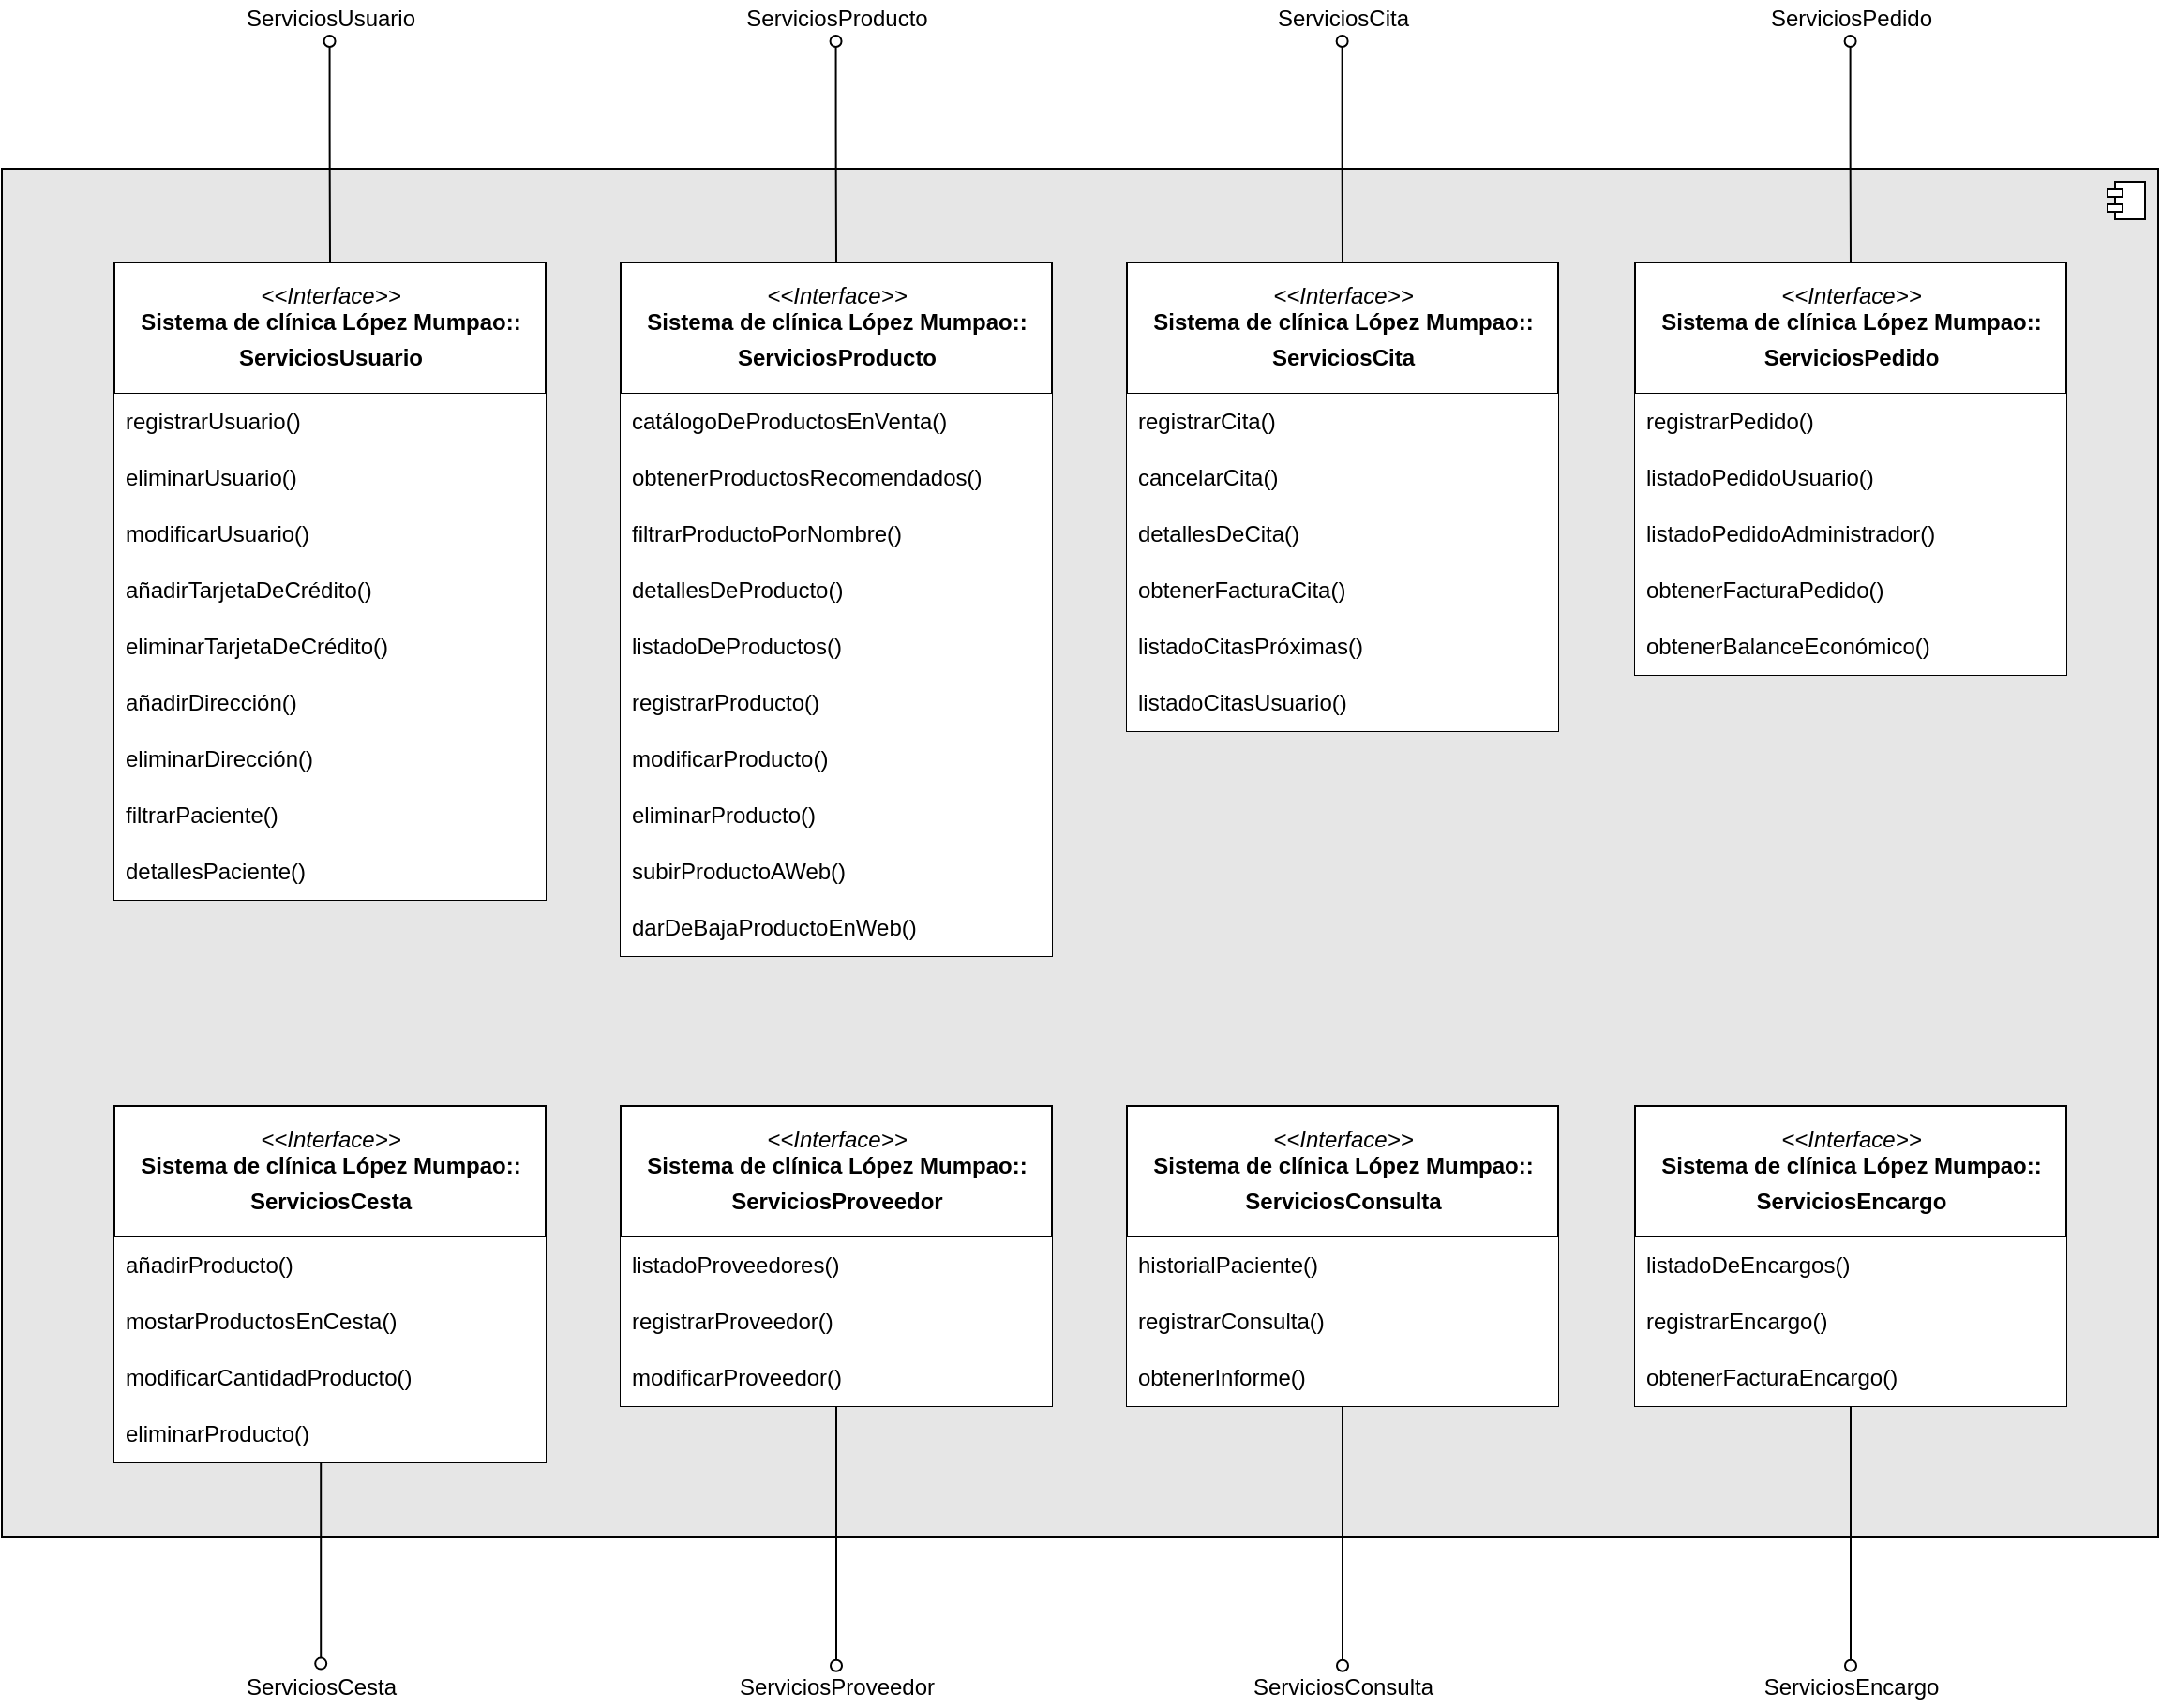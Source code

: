 <mxfile version="13.9.9" type="device"><diagram id="zubJuObOoW0kN5EjPb90" name="Interfaz de servicios"><mxGraphModel dx="1110" dy="480" grid="1" gridSize="10" guides="1" tooltips="1" connect="1" arrows="1" fold="1" page="1" pageScale="1" pageWidth="827" pageHeight="1169" math="0" shadow="0"><root><mxCell id="0"/><mxCell id="1" parent="0"/><mxCell id="rIWovjkZeHOX-6lczW32-74" value="" style="html=1;dropTarget=0;strokeColor=#000000;labelBackgroundColor=#E6E6E6;fontColor=#E6E6E6;fillColor=#E6E6E6;" vertex="1" parent="1"><mxGeometry x="50" y="230" width="1150" height="730" as="geometry"/></mxCell><mxCell id="rIWovjkZeHOX-6lczW32-75" value="" style="shape=module;jettyWidth=8;jettyHeight=4;" vertex="1" parent="rIWovjkZeHOX-6lczW32-74"><mxGeometry x="1" width="20" height="20" relative="1" as="geometry"><mxPoint x="-27" y="7" as="offset"/></mxGeometry></mxCell><mxCell id="rIWovjkZeHOX-6lczW32-2" value="&lt;p style=&quot;margin: 4px 0px 0px&quot;&gt;&lt;i&gt;&amp;lt;&amp;lt;Interface&amp;gt;&amp;gt;&lt;/i&gt;&lt;br&gt;&lt;b&gt;Sistema de clínica López Mumpao::&lt;/b&gt;&lt;/p&gt;&lt;p style=&quot;margin: 4px 0px 0px&quot;&gt;&lt;b&gt;ServiciosProveedor&lt;/b&gt;&lt;/p&gt;" style="swimlane;fontStyle=0;align=center;verticalAlign=top;childLayout=stackLayout;horizontal=1;startSize=70;horizontalStack=0;resizeParent=1;resizeParentMax=0;resizeLast=0;collapsible=0;marginBottom=0;html=1;strokeColor=#000000;labelBorderColor=none;labelBackgroundColor=none;" vertex="1" parent="1"><mxGeometry x="380" y="730" width="230" height="160" as="geometry"/></mxCell><mxCell id="rIWovjkZeHOX-6lczW32-3" value="listadoProveedores()" style="text;html=1;align=left;verticalAlign=middle;spacingLeft=4;spacingRight=4;overflow=hidden;rotatable=0;points=[[0,0.5],[1,0.5]];portConstraint=eastwest;fillColor=#ffffff;labelBorderColor=none;labelBackgroundColor=none;" vertex="1" parent="rIWovjkZeHOX-6lczW32-2"><mxGeometry y="70" width="230" height="30" as="geometry"/></mxCell><mxCell id="rIWovjkZeHOX-6lczW32-51" value="registrarProveedor()" style="text;html=1;strokeColor=none;align=left;verticalAlign=middle;spacingLeft=4;spacingRight=4;overflow=hidden;rotatable=0;points=[[0,0.5],[1,0.5]];portConstraint=eastwest;fillColor=#ffffff;labelBorderColor=none;labelBackgroundColor=none;" vertex="1" parent="rIWovjkZeHOX-6lczW32-2"><mxGeometry y="100" width="230" height="30" as="geometry"/></mxCell><mxCell id="rIWovjkZeHOX-6lczW32-52" value="modificarProveedor()" style="text;html=1;strokeColor=none;align=left;verticalAlign=middle;spacingLeft=4;spacingRight=4;overflow=hidden;rotatable=0;points=[[0,0.5],[1,0.5]];portConstraint=eastwest;fillColor=#ffffff;labelBorderColor=none;labelBackgroundColor=none;" vertex="1" parent="rIWovjkZeHOX-6lczW32-2"><mxGeometry y="130" width="230" height="30" as="geometry"/></mxCell><mxCell id="rIWovjkZeHOX-6lczW32-8" value="&lt;p style=&quot;margin: 4px 0px 0px&quot;&gt;&lt;i&gt;&amp;lt;&amp;lt;Interface&amp;gt;&amp;gt;&lt;/i&gt;&lt;br&gt;&lt;b&gt;Sistema de clínica López Mumpao::&lt;/b&gt;&lt;/p&gt;&lt;p style=&quot;margin: 4px 0px 0px&quot;&gt;&lt;b&gt;ServiciosProducto&lt;/b&gt;&lt;/p&gt;" style="swimlane;fontStyle=0;align=center;verticalAlign=top;childLayout=stackLayout;horizontal=1;startSize=70;horizontalStack=0;resizeParent=1;resizeParentMax=0;resizeLast=0;collapsible=0;marginBottom=0;html=1;strokeWidth=1;labelBorderColor=none;labelBackgroundColor=none;" vertex="1" parent="1"><mxGeometry x="380" y="280" width="230" height="370" as="geometry"/></mxCell><mxCell id="rIWovjkZeHOX-6lczW32-9" value="catálogoDeProductosEnVenta()" style="text;html=1;strokeColor=none;align=left;verticalAlign=middle;spacingLeft=4;spacingRight=4;overflow=hidden;rotatable=0;points=[[0,0.5],[1,0.5]];portConstraint=eastwest;fillColor=#ffffff;labelBorderColor=none;labelBackgroundColor=none;" vertex="1" parent="rIWovjkZeHOX-6lczW32-8"><mxGeometry y="70" width="230" height="30" as="geometry"/></mxCell><mxCell id="rIWovjkZeHOX-6lczW32-10" value="obtenerProductosRecomendados()" style="text;html=1;strokeColor=none;align=left;verticalAlign=middle;spacingLeft=4;spacingRight=4;overflow=hidden;rotatable=0;points=[[0,0.5],[1,0.5]];portConstraint=eastwest;fillColor=#ffffff;labelBorderColor=none;labelBackgroundColor=none;" vertex="1" parent="rIWovjkZeHOX-6lczW32-8"><mxGeometry y="100" width="230" height="30" as="geometry"/></mxCell><mxCell id="rIWovjkZeHOX-6lczW32-11" value="filtrarProductoPorNombre()" style="text;html=1;strokeColor=none;align=left;verticalAlign=middle;spacingLeft=4;spacingRight=4;overflow=hidden;rotatable=0;points=[[0,0.5],[1,0.5]];portConstraint=eastwest;fillColor=#ffffff;labelBorderColor=none;labelBackgroundColor=none;" vertex="1" parent="rIWovjkZeHOX-6lczW32-8"><mxGeometry y="130" width="230" height="30" as="geometry"/></mxCell><mxCell id="rIWovjkZeHOX-6lczW32-12" value="detallesDeProducto()" style="text;html=1;strokeColor=none;align=left;verticalAlign=middle;spacingLeft=4;spacingRight=4;overflow=hidden;rotatable=0;points=[[0,0.5],[1,0.5]];portConstraint=eastwest;fillColor=#ffffff;labelBorderColor=none;labelBackgroundColor=none;" vertex="1" parent="rIWovjkZeHOX-6lczW32-8"><mxGeometry y="160" width="230" height="30" as="geometry"/></mxCell><mxCell id="rIWovjkZeHOX-6lczW32-45" value="listadoDeProductos()" style="text;html=1;strokeColor=none;align=left;verticalAlign=middle;spacingLeft=4;spacingRight=4;overflow=hidden;rotatable=0;points=[[0,0.5],[1,0.5]];portConstraint=eastwest;fillColor=#ffffff;labelBorderColor=none;labelBackgroundColor=none;" vertex="1" parent="rIWovjkZeHOX-6lczW32-8"><mxGeometry y="190" width="230" height="30" as="geometry"/></mxCell><mxCell id="rIWovjkZeHOX-6lczW32-47" value="registrarProducto()" style="text;html=1;strokeColor=none;align=left;verticalAlign=middle;spacingLeft=4;spacingRight=4;overflow=hidden;rotatable=0;points=[[0,0.5],[1,0.5]];portConstraint=eastwest;fillColor=#ffffff;labelBorderColor=none;labelBackgroundColor=none;" vertex="1" parent="rIWovjkZeHOX-6lczW32-8"><mxGeometry y="220" width="230" height="30" as="geometry"/></mxCell><mxCell id="rIWovjkZeHOX-6lczW32-48" value="modificarProducto()" style="text;html=1;strokeColor=none;align=left;verticalAlign=middle;spacingLeft=4;spacingRight=4;overflow=hidden;rotatable=0;points=[[0,0.5],[1,0.5]];portConstraint=eastwest;fillColor=#ffffff;labelBorderColor=none;labelBackgroundColor=none;" vertex="1" parent="rIWovjkZeHOX-6lczW32-8"><mxGeometry y="250" width="230" height="30" as="geometry"/></mxCell><mxCell id="rIWovjkZeHOX-6lczW32-46" value="eliminarProducto()" style="text;html=1;strokeColor=none;align=left;verticalAlign=middle;spacingLeft=4;spacingRight=4;overflow=hidden;rotatable=0;points=[[0,0.5],[1,0.5]];portConstraint=eastwest;fillColor=#ffffff;labelBorderColor=none;labelBackgroundColor=none;" vertex="1" parent="rIWovjkZeHOX-6lczW32-8"><mxGeometry y="280" width="230" height="30" as="geometry"/></mxCell><mxCell id="rIWovjkZeHOX-6lczW32-49" value="subirProductoAWeb()" style="text;html=1;strokeColor=none;align=left;verticalAlign=middle;spacingLeft=4;spacingRight=4;overflow=hidden;rotatable=0;points=[[0,0.5],[1,0.5]];portConstraint=eastwest;fillColor=#ffffff;labelBorderColor=none;labelBackgroundColor=none;" vertex="1" parent="rIWovjkZeHOX-6lczW32-8"><mxGeometry y="310" width="230" height="30" as="geometry"/></mxCell><mxCell id="rIWovjkZeHOX-6lczW32-50" value="darDeBajaProductoEnWeb()" style="text;html=1;strokeColor=none;align=left;verticalAlign=middle;spacingLeft=4;spacingRight=4;overflow=hidden;rotatable=0;points=[[0,0.5],[1,0.5]];portConstraint=eastwest;fillColor=#ffffff;labelBorderColor=none;labelBackgroundColor=none;" vertex="1" parent="rIWovjkZeHOX-6lczW32-8"><mxGeometry y="340" width="230" height="30" as="geometry"/></mxCell><mxCell id="rIWovjkZeHOX-6lczW32-14" value="&lt;p style=&quot;margin: 4px 0px 0px&quot;&gt;&lt;i&gt;&amp;lt;&amp;lt;Interface&amp;gt;&amp;gt;&lt;/i&gt;&lt;br&gt;&lt;b&gt;Sistema de clínica López Mumpao::&lt;/b&gt;&lt;/p&gt;&lt;p style=&quot;margin: 4px 0px 0px&quot;&gt;&lt;b&gt;ServiciosCesta&lt;/b&gt;&lt;/p&gt;" style="swimlane;fontStyle=0;align=center;verticalAlign=top;childLayout=stackLayout;horizontal=1;startSize=70;horizontalStack=0;resizeParent=1;resizeParentMax=0;resizeLast=0;collapsible=0;marginBottom=0;html=1;strokeColor=#000000;labelBorderColor=none;labelBackgroundColor=none;" vertex="1" parent="1"><mxGeometry x="110" y="730" width="230" height="190" as="geometry"/></mxCell><mxCell id="rIWovjkZeHOX-6lczW32-15" value="añadirProducto()" style="text;html=1;strokeColor=none;align=left;verticalAlign=middle;spacingLeft=4;spacingRight=4;overflow=hidden;rotatable=0;points=[[0,0.5],[1,0.5]];portConstraint=eastwest;fillColor=#ffffff;labelBorderColor=none;labelBackgroundColor=none;" vertex="1" parent="rIWovjkZeHOX-6lczW32-14"><mxGeometry y="70" width="230" height="30" as="geometry"/></mxCell><mxCell id="rIWovjkZeHOX-6lczW32-18" value="mostarProductosEnCesta()" style="text;html=1;strokeColor=none;align=left;verticalAlign=middle;spacingLeft=4;spacingRight=4;overflow=hidden;rotatable=0;points=[[0,0.5],[1,0.5]];portConstraint=eastwest;fillColor=#ffffff;labelBorderColor=none;labelBackgroundColor=none;" vertex="1" parent="rIWovjkZeHOX-6lczW32-14"><mxGeometry y="100" width="230" height="30" as="geometry"/></mxCell><mxCell id="rIWovjkZeHOX-6lczW32-16" value="modificarCantidadProducto()" style="text;html=1;strokeColor=none;align=left;verticalAlign=middle;spacingLeft=4;spacingRight=4;overflow=hidden;rotatable=0;points=[[0,0.5],[1,0.5]];portConstraint=eastwest;fillColor=#ffffff;labelBorderColor=none;labelBackgroundColor=none;" vertex="1" parent="rIWovjkZeHOX-6lczW32-14"><mxGeometry y="130" width="230" height="30" as="geometry"/></mxCell><mxCell id="rIWovjkZeHOX-6lczW32-17" value="eliminarProducto()" style="text;html=1;strokeColor=none;align=left;verticalAlign=middle;spacingLeft=4;spacingRight=4;overflow=hidden;rotatable=0;points=[[0,0.5],[1,0.5]];portConstraint=eastwest;fillColor=#ffffff;labelBorderColor=none;labelBackgroundColor=none;" vertex="1" parent="rIWovjkZeHOX-6lczW32-14"><mxGeometry y="160" width="230" height="30" as="geometry"/></mxCell><mxCell id="rIWovjkZeHOX-6lczW32-19" value="&lt;p style=&quot;margin: 4px 0px 0px&quot;&gt;&lt;i&gt;&amp;lt;&amp;lt;Interface&amp;gt;&amp;gt;&lt;/i&gt;&lt;br&gt;&lt;b&gt;Sistema de clínica López Mumpao::&lt;/b&gt;&lt;/p&gt;&lt;p style=&quot;margin: 4px 0px 0px&quot;&gt;&lt;b&gt;ServiciosUsuario&lt;/b&gt;&lt;/p&gt;" style="swimlane;fontStyle=0;align=center;verticalAlign=top;childLayout=stackLayout;horizontal=1;startSize=70;horizontalStack=0;resizeParent=1;resizeParentMax=0;resizeLast=0;collapsible=0;marginBottom=0;html=1;strokeColor=#000000;labelBorderColor=none;labelBackgroundColor=none;" vertex="1" parent="1"><mxGeometry x="110" y="280" width="230" height="340" as="geometry"/></mxCell><mxCell id="rIWovjkZeHOX-6lczW32-20" value="registrarUsuario()" style="text;html=1;strokeColor=none;align=left;verticalAlign=middle;spacingLeft=4;spacingRight=4;overflow=hidden;rotatable=0;points=[[0,0.5],[1,0.5]];portConstraint=eastwest;fillColor=#ffffff;labelBorderColor=none;labelBackgroundColor=none;" vertex="1" parent="rIWovjkZeHOX-6lczW32-19"><mxGeometry y="70" width="230" height="30" as="geometry"/></mxCell><mxCell id="rIWovjkZeHOX-6lczW32-21" value="eliminarUsuario()" style="text;html=1;strokeColor=none;align=left;verticalAlign=middle;spacingLeft=4;spacingRight=4;overflow=hidden;rotatable=0;points=[[0,0.5],[1,0.5]];portConstraint=eastwest;fillColor=#ffffff;labelBorderColor=none;labelBackgroundColor=none;" vertex="1" parent="rIWovjkZeHOX-6lczW32-19"><mxGeometry y="100" width="230" height="30" as="geometry"/></mxCell><mxCell id="rIWovjkZeHOX-6lczW32-22" value="modificarUsuario()" style="text;html=1;strokeColor=none;align=left;verticalAlign=middle;spacingLeft=4;spacingRight=4;overflow=hidden;rotatable=0;points=[[0,0.5],[1,0.5]];portConstraint=eastwest;fillColor=#ffffff;labelBorderColor=none;labelBackgroundColor=none;" vertex="1" parent="rIWovjkZeHOX-6lczW32-19"><mxGeometry y="130" width="230" height="30" as="geometry"/></mxCell><mxCell id="rIWovjkZeHOX-6lczW32-30" value="añadirTarjetaDeCrédito()" style="text;html=1;strokeColor=none;align=left;verticalAlign=middle;spacingLeft=4;spacingRight=4;overflow=hidden;rotatable=0;points=[[0,0.5],[1,0.5]];portConstraint=eastwest;fillColor=#ffffff;labelBorderColor=none;labelBackgroundColor=none;" vertex="1" parent="rIWovjkZeHOX-6lczW32-19"><mxGeometry y="160" width="230" height="30" as="geometry"/></mxCell><mxCell id="rIWovjkZeHOX-6lczW32-32" value="eliminarTarjetaDeCrédito()" style="text;html=1;strokeColor=none;align=left;verticalAlign=middle;spacingLeft=4;spacingRight=4;overflow=hidden;rotatable=0;points=[[0,0.5],[1,0.5]];portConstraint=eastwest;fillColor=#ffffff;labelBorderColor=none;labelBackgroundColor=none;" vertex="1" parent="rIWovjkZeHOX-6lczW32-19"><mxGeometry y="190" width="230" height="30" as="geometry"/></mxCell><mxCell id="rIWovjkZeHOX-6lczW32-33" value="añadirDirección()" style="text;html=1;strokeColor=none;align=left;verticalAlign=middle;spacingLeft=4;spacingRight=4;overflow=hidden;rotatable=0;points=[[0,0.5],[1,0.5]];portConstraint=eastwest;fillColor=#ffffff;labelBorderColor=none;labelBackgroundColor=none;" vertex="1" parent="rIWovjkZeHOX-6lczW32-19"><mxGeometry y="220" width="230" height="30" as="geometry"/></mxCell><mxCell id="rIWovjkZeHOX-6lczW32-34" value="eliminarDirección()" style="text;html=1;strokeColor=none;align=left;verticalAlign=middle;spacingLeft=4;spacingRight=4;overflow=hidden;rotatable=0;points=[[0,0.5],[1,0.5]];portConstraint=eastwest;fillColor=#ffffff;labelBorderColor=none;labelBackgroundColor=none;" vertex="1" parent="rIWovjkZeHOX-6lczW32-19"><mxGeometry y="250" width="230" height="30" as="geometry"/></mxCell><mxCell id="rIWovjkZeHOX-6lczW32-59" value="filtrarPaciente()" style="text;html=1;strokeColor=none;align=left;verticalAlign=middle;spacingLeft=4;spacingRight=4;overflow=hidden;rotatable=0;points=[[0,0.5],[1,0.5]];portConstraint=eastwest;fillColor=#ffffff;labelBorderColor=none;labelBackgroundColor=none;" vertex="1" parent="rIWovjkZeHOX-6lczW32-19"><mxGeometry y="280" width="230" height="30" as="geometry"/></mxCell><mxCell id="rIWovjkZeHOX-6lczW32-60" value="detallesPaciente()" style="text;html=1;strokeColor=none;align=left;verticalAlign=middle;spacingLeft=4;spacingRight=4;overflow=hidden;rotatable=0;points=[[0,0.5],[1,0.5]];portConstraint=eastwest;fillColor=#ffffff;labelBorderColor=none;labelBackgroundColor=none;" vertex="1" parent="rIWovjkZeHOX-6lczW32-19"><mxGeometry y="310" width="230" height="30" as="geometry"/></mxCell><mxCell id="rIWovjkZeHOX-6lczW32-24" value="&lt;p style=&quot;margin: 4px 0px 0px&quot;&gt;&lt;i&gt;&amp;lt;&amp;lt;Interface&amp;gt;&amp;gt;&lt;/i&gt;&lt;br&gt;&lt;b&gt;Sistema de clínica López Mumpao::&lt;/b&gt;&lt;/p&gt;&lt;p style=&quot;margin: 4px 0px 0px&quot;&gt;&lt;b&gt;ServiciosPedido&lt;/b&gt;&lt;/p&gt;" style="swimlane;fontStyle=0;align=center;verticalAlign=top;childLayout=stackLayout;horizontal=1;startSize=70;horizontalStack=0;resizeParent=1;resizeParentMax=0;resizeLast=0;collapsible=0;marginBottom=0;html=1;strokeColor=#000000;labelBorderColor=none;labelBackgroundColor=none;" vertex="1" parent="1"><mxGeometry x="921" y="280" width="230" height="220" as="geometry"/></mxCell><mxCell id="rIWovjkZeHOX-6lczW32-28" value="registrarPedido()" style="text;html=1;strokeColor=none;align=left;verticalAlign=middle;spacingLeft=4;spacingRight=4;overflow=hidden;rotatable=0;points=[[0,0.5],[1,0.5]];portConstraint=eastwest;fillColor=#ffffff;labelBorderColor=none;labelBackgroundColor=none;" vertex="1" parent="rIWovjkZeHOX-6lczW32-24"><mxGeometry y="70" width="230" height="30" as="geometry"/></mxCell><mxCell id="rIWovjkZeHOX-6lczW32-35" value="listadoPedidoUsuario()" style="text;html=1;strokeColor=none;align=left;verticalAlign=middle;spacingLeft=4;spacingRight=4;overflow=hidden;rotatable=0;points=[[0,0.5],[1,0.5]];portConstraint=eastwest;fillColor=#ffffff;labelBorderColor=none;labelBackgroundColor=none;" vertex="1" parent="rIWovjkZeHOX-6lczW32-24"><mxGeometry y="100" width="230" height="30" as="geometry"/></mxCell><mxCell id="rIWovjkZeHOX-6lczW32-36" value="listadoPedidoAdministrador()" style="text;html=1;strokeColor=none;align=left;verticalAlign=middle;spacingLeft=4;spacingRight=4;overflow=hidden;rotatable=0;points=[[0,0.5],[1,0.5]];portConstraint=eastwest;fillColor=#ffffff;labelBorderColor=none;labelBackgroundColor=none;" vertex="1" parent="rIWovjkZeHOX-6lczW32-24"><mxGeometry y="130" width="230" height="30" as="geometry"/></mxCell><mxCell id="rIWovjkZeHOX-6lczW32-37" value="obtenerFacturaPedido()" style="text;html=1;strokeColor=none;align=left;verticalAlign=middle;spacingLeft=4;spacingRight=4;overflow=hidden;rotatable=0;points=[[0,0.5],[1,0.5]];portConstraint=eastwest;fillColor=#ffffff;labelBorderColor=none;labelBackgroundColor=none;" vertex="1" parent="rIWovjkZeHOX-6lczW32-24"><mxGeometry y="160" width="230" height="30" as="geometry"/></mxCell><mxCell id="rIWovjkZeHOX-6lczW32-58" value="obtenerBalanceEconómico()" style="text;html=1;strokeColor=none;align=left;verticalAlign=middle;spacingLeft=4;spacingRight=4;overflow=hidden;rotatable=0;points=[[0,0.5],[1,0.5]];portConstraint=eastwest;fillColor=#ffffff;labelBorderColor=none;labelBackgroundColor=none;" vertex="1" parent="rIWovjkZeHOX-6lczW32-24"><mxGeometry y="190" width="230" height="30" as="geometry"/></mxCell><mxCell id="rIWovjkZeHOX-6lczW32-38" value="&lt;p style=&quot;margin: 4px 0px 0px&quot;&gt;&lt;i&gt;&amp;lt;&amp;lt;Interface&amp;gt;&amp;gt;&lt;/i&gt;&lt;br&gt;&lt;b&gt;Sistema de clínica López Mumpao::&lt;/b&gt;&lt;/p&gt;&lt;p style=&quot;margin: 4px 0px 0px&quot;&gt;&lt;b&gt;ServiciosCita&lt;/b&gt;&lt;/p&gt;" style="swimlane;fontStyle=0;align=center;verticalAlign=top;childLayout=stackLayout;horizontal=1;startSize=70;horizontalStack=0;resizeParent=1;resizeParentMax=0;resizeLast=0;collapsible=0;marginBottom=0;html=1;strokeColor=#000000;labelBorderColor=none;labelBackgroundColor=none;" vertex="1" parent="1"><mxGeometry x="650" y="280" width="230" height="250" as="geometry"/></mxCell><mxCell id="rIWovjkZeHOX-6lczW32-39" value="registrarCita()" style="text;html=1;strokeColor=none;align=left;verticalAlign=middle;spacingLeft=4;spacingRight=4;overflow=hidden;rotatable=0;points=[[0,0.5],[1,0.5]];portConstraint=eastwest;fillColor=#ffffff;labelBorderColor=none;labelBackgroundColor=none;" vertex="1" parent="rIWovjkZeHOX-6lczW32-38"><mxGeometry y="70" width="230" height="30" as="geometry"/></mxCell><mxCell id="rIWovjkZeHOX-6lczW32-40" value="cancelarCita()" style="text;html=1;strokeColor=none;align=left;verticalAlign=middle;spacingLeft=4;spacingRight=4;overflow=hidden;rotatable=0;points=[[0,0.5],[1,0.5]];portConstraint=eastwest;fillColor=#ffffff;labelBorderColor=none;labelBackgroundColor=none;" vertex="1" parent="rIWovjkZeHOX-6lczW32-38"><mxGeometry y="100" width="230" height="30" as="geometry"/></mxCell><mxCell id="rIWovjkZeHOX-6lczW32-41" value="detallesDeCita()" style="text;html=1;strokeColor=none;align=left;verticalAlign=middle;spacingLeft=4;spacingRight=4;overflow=hidden;rotatable=0;points=[[0,0.5],[1,0.5]];portConstraint=eastwest;fillColor=#ffffff;labelBorderColor=none;labelBackgroundColor=none;" vertex="1" parent="rIWovjkZeHOX-6lczW32-38"><mxGeometry y="130" width="230" height="30" as="geometry"/></mxCell><mxCell id="rIWovjkZeHOX-6lczW32-42" value="obtenerFacturaCita()" style="text;html=1;strokeColor=none;align=left;verticalAlign=middle;spacingLeft=4;spacingRight=4;overflow=hidden;rotatable=0;points=[[0,0.5],[1,0.5]];portConstraint=eastwest;fillColor=#ffffff;labelBorderColor=none;labelBackgroundColor=none;" vertex="1" parent="rIWovjkZeHOX-6lczW32-38"><mxGeometry y="160" width="230" height="30" as="geometry"/></mxCell><mxCell id="rIWovjkZeHOX-6lczW32-43" value="listadoCitasPróximas()" style="text;html=1;strokeColor=none;align=left;verticalAlign=middle;spacingLeft=4;spacingRight=4;overflow=hidden;rotatable=0;points=[[0,0.5],[1,0.5]];portConstraint=eastwest;fillColor=#ffffff;labelBorderColor=none;labelBackgroundColor=none;" vertex="1" parent="rIWovjkZeHOX-6lczW32-38"><mxGeometry y="190" width="230" height="30" as="geometry"/></mxCell><mxCell id="rIWovjkZeHOX-6lczW32-44" value="listadoCitasUsuario()" style="text;html=1;strokeColor=none;align=left;verticalAlign=middle;spacingLeft=4;spacingRight=4;overflow=hidden;rotatable=0;points=[[0,0.5],[1,0.5]];portConstraint=eastwest;fillColor=#ffffff;labelBorderColor=none;labelBackgroundColor=none;" vertex="1" parent="rIWovjkZeHOX-6lczW32-38"><mxGeometry y="220" width="230" height="30" as="geometry"/></mxCell><mxCell id="rIWovjkZeHOX-6lczW32-53" value="&lt;p style=&quot;margin: 4px 0px 0px&quot;&gt;&lt;i&gt;&amp;lt;&amp;lt;Interface&amp;gt;&amp;gt;&lt;/i&gt;&lt;br&gt;&lt;b&gt;Sistema de clínica López Mumpao::&lt;/b&gt;&lt;/p&gt;&lt;p style=&quot;margin: 4px 0px 0px&quot;&gt;&lt;b&gt;ServiciosEncargo&lt;/b&gt;&lt;/p&gt;" style="swimlane;fontStyle=0;align=center;verticalAlign=top;childLayout=stackLayout;horizontal=1;startSize=70;horizontalStack=0;resizeParent=1;resizeParentMax=0;resizeLast=0;collapsible=0;marginBottom=0;html=1;strokeColor=#000000;labelBorderColor=none;labelBackgroundColor=none;" vertex="1" parent="1"><mxGeometry x="921" y="730" width="230" height="160" as="geometry"/></mxCell><mxCell id="rIWovjkZeHOX-6lczW32-54" value="listadoDeEncargos()" style="text;html=1;strokeColor=none;align=left;verticalAlign=middle;spacingLeft=4;spacingRight=4;overflow=hidden;rotatable=0;points=[[0,0.5],[1,0.5]];portConstraint=eastwest;fillColor=#ffffff;labelBorderColor=none;labelBackgroundColor=none;" vertex="1" parent="rIWovjkZeHOX-6lczW32-53"><mxGeometry y="70" width="230" height="30" as="geometry"/></mxCell><mxCell id="rIWovjkZeHOX-6lczW32-55" value="registrarEncargo()" style="text;html=1;strokeColor=none;align=left;verticalAlign=middle;spacingLeft=4;spacingRight=4;overflow=hidden;rotatable=0;points=[[0,0.5],[1,0.5]];portConstraint=eastwest;fillColor=#ffffff;labelBorderColor=none;labelBackgroundColor=none;" vertex="1" parent="rIWovjkZeHOX-6lczW32-53"><mxGeometry y="100" width="230" height="30" as="geometry"/></mxCell><mxCell id="rIWovjkZeHOX-6lczW32-57" value="obtenerFacturaEncargo()" style="text;html=1;strokeColor=none;align=left;verticalAlign=middle;spacingLeft=4;spacingRight=4;overflow=hidden;rotatable=0;points=[[0,0.5],[1,0.5]];portConstraint=eastwest;fillColor=#ffffff;labelBorderColor=none;labelBackgroundColor=none;" vertex="1" parent="rIWovjkZeHOX-6lczW32-53"><mxGeometry y="130" width="230" height="30" as="geometry"/></mxCell><mxCell id="rIWovjkZeHOX-6lczW32-62" value="&lt;p style=&quot;margin: 4px 0px 0px&quot;&gt;&lt;i&gt;&amp;lt;&amp;lt;Interface&amp;gt;&amp;gt;&lt;/i&gt;&lt;br&gt;&lt;b&gt;Sistema de clínica López Mumpao::&lt;/b&gt;&lt;/p&gt;&lt;p style=&quot;margin: 4px 0px 0px&quot;&gt;&lt;b&gt;ServiciosConsulta&lt;/b&gt;&lt;/p&gt;" style="swimlane;fontStyle=0;align=center;verticalAlign=top;childLayout=stackLayout;horizontal=1;startSize=70;horizontalStack=0;resizeParent=1;resizeParentMax=0;resizeLast=0;collapsible=0;marginBottom=0;html=1;strokeColor=#000000;labelBorderColor=none;labelBackgroundColor=none;" vertex="1" parent="1"><mxGeometry x="650" y="730" width="230" height="160" as="geometry"/></mxCell><mxCell id="rIWovjkZeHOX-6lczW32-63" value="historialPaciente()" style="text;html=1;strokeColor=none;align=left;verticalAlign=middle;spacingLeft=4;spacingRight=4;overflow=hidden;rotatable=0;points=[[0,0.5],[1,0.5]];portConstraint=eastwest;fillColor=#ffffff;labelBorderColor=none;labelBackgroundColor=none;" vertex="1" parent="rIWovjkZeHOX-6lczW32-62"><mxGeometry y="70" width="230" height="30" as="geometry"/></mxCell><mxCell id="rIWovjkZeHOX-6lczW32-64" value="registrarConsulta()" style="text;html=1;strokeColor=none;align=left;verticalAlign=middle;spacingLeft=4;spacingRight=4;overflow=hidden;rotatable=0;points=[[0,0.5],[1,0.5]];portConstraint=eastwest;fillColor=#ffffff;labelBorderColor=none;labelBackgroundColor=none;" vertex="1" parent="rIWovjkZeHOX-6lczW32-62"><mxGeometry y="100" width="230" height="30" as="geometry"/></mxCell><mxCell id="rIWovjkZeHOX-6lczW32-69" value="obtenerInforme()" style="text;html=1;strokeColor=none;align=left;verticalAlign=middle;spacingLeft=4;spacingRight=4;overflow=hidden;rotatable=0;points=[[0,0.5],[1,0.5]];portConstraint=eastwest;fillColor=#ffffff;labelBorderColor=none;labelBackgroundColor=none;" vertex="1" parent="rIWovjkZeHOX-6lczW32-62"><mxGeometry y="130" width="230" height="30" as="geometry"/></mxCell><mxCell id="rIWovjkZeHOX-6lczW32-78" value="" style="endArrow=none;html=1;edgeStyle=orthogonalEdgeStyle;fontColor=#000000;startArrow=oval;startFill=0;exitX=0.501;exitY=-0.135;exitDx=0;exitDy=0;exitPerimeter=0;" edge="1" parent="1" source="rIWovjkZeHOX-6lczW32-81" target="rIWovjkZeHOX-6lczW32-14"><mxGeometry relative="1" as="geometry"><mxPoint x="220" y="1050" as="sourcePoint"/><mxPoint x="224.29" y="960" as="targetPoint"/><Array as="points"><mxPoint x="220" y="980"/><mxPoint x="220" y="980"/></Array></mxGeometry></mxCell><mxCell id="rIWovjkZeHOX-6lczW32-81" value="ServiciosCesta" style="text;html=1;align=center;verticalAlign=middle;resizable=0;points=[];autosize=1;fontColor=#000000;" vertex="1" parent="1"><mxGeometry x="170" y="1030" width="100" height="20" as="geometry"/></mxCell><mxCell id="rIWovjkZeHOX-6lczW32-83" value="" style="endArrow=none;html=1;edgeStyle=orthogonalEdgeStyle;fontColor=#000000;startArrow=oval;startFill=0;exitX=0.5;exitY=-0.083;exitDx=0;exitDy=0;exitPerimeter=0;" edge="1" parent="1" source="rIWovjkZeHOX-6lczW32-84"><mxGeometry relative="1" as="geometry"><mxPoint x="495" y="1020" as="sourcePoint"/><mxPoint x="495" y="890" as="targetPoint"/><Array as="points"/></mxGeometry></mxCell><mxCell id="rIWovjkZeHOX-6lczW32-84" value="ServiciosProveedor" style="text;html=1;align=center;verticalAlign=middle;resizable=0;points=[];autosize=1;fontColor=#000000;" vertex="1" parent="1"><mxGeometry x="435" y="1030" width="120" height="20" as="geometry"/></mxCell><mxCell id="rIWovjkZeHOX-6lczW32-87" value="" style="endArrow=none;html=1;edgeStyle=orthogonalEdgeStyle;fontColor=#000000;startArrow=oval;startFill=0;exitX=0.5;exitY=-0.083;exitDx=0;exitDy=0;exitPerimeter=0;" edge="1" parent="1" source="rIWovjkZeHOX-6lczW32-88"><mxGeometry relative="1" as="geometry"><mxPoint x="765" y="1020" as="sourcePoint"/><mxPoint x="765" y="890" as="targetPoint"/><Array as="points"/></mxGeometry></mxCell><mxCell id="rIWovjkZeHOX-6lczW32-88" value="ServiciosConsulta" style="text;html=1;align=center;verticalAlign=middle;resizable=0;points=[];autosize=1;fontColor=#000000;" vertex="1" parent="1"><mxGeometry x="710" y="1030" width="110" height="20" as="geometry"/></mxCell><mxCell id="rIWovjkZeHOX-6lczW32-89" value="" style="endArrow=none;html=1;edgeStyle=orthogonalEdgeStyle;fontColor=#000000;startArrow=oval;startFill=0;exitX=0.5;exitY=-0.083;exitDx=0;exitDy=0;exitPerimeter=0;" edge="1" parent="1" source="rIWovjkZeHOX-6lczW32-90"><mxGeometry relative="1" as="geometry"><mxPoint x="1036" y="1020" as="sourcePoint"/><mxPoint x="1036" y="890" as="targetPoint"/><Array as="points"/></mxGeometry></mxCell><mxCell id="rIWovjkZeHOX-6lczW32-90" value="ServiciosEncargo" style="text;html=1;align=center;verticalAlign=middle;resizable=0;points=[];autosize=1;fontColor=#000000;" vertex="1" parent="1"><mxGeometry x="981" y="1030" width="110" height="20" as="geometry"/></mxCell><mxCell id="rIWovjkZeHOX-6lczW32-91" value="" style="endArrow=none;html=1;edgeStyle=orthogonalEdgeStyle;fontColor=#000000;startArrow=oval;startFill=0;exitX=0.498;exitY=1.1;exitDx=0;exitDy=0;exitPerimeter=0;" edge="1" parent="1" source="rIWovjkZeHOX-6lczW32-92" target="rIWovjkZeHOX-6lczW32-19"><mxGeometry relative="1" as="geometry"><mxPoint x="220" y="140" as="sourcePoint"/><mxPoint x="220" y="10" as="targetPoint"/><Array as="points"/></mxGeometry></mxCell><mxCell id="rIWovjkZeHOX-6lczW32-92" value="ServiciosUsuario" style="text;html=1;align=center;verticalAlign=middle;resizable=0;points=[];autosize=1;fontColor=#000000;" vertex="1" parent="1"><mxGeometry x="170" y="140" width="110" height="20" as="geometry"/></mxCell><mxCell id="rIWovjkZeHOX-6lczW32-93" value="" style="endArrow=none;html=1;edgeStyle=orthogonalEdgeStyle;fontColor=#000000;startArrow=oval;startFill=0;exitX=0.498;exitY=1.1;exitDx=0;exitDy=0;exitPerimeter=0;" edge="1" parent="1" source="rIWovjkZeHOX-6lczW32-94"><mxGeometry relative="1" as="geometry"><mxPoint x="490" y="140" as="sourcePoint"/><mxPoint x="495" y="280" as="targetPoint"/><Array as="points"/></mxGeometry></mxCell><mxCell id="rIWovjkZeHOX-6lczW32-94" value="ServiciosProducto" style="text;html=1;align=center;verticalAlign=middle;resizable=0;points=[];autosize=1;fontColor=#000000;" vertex="1" parent="1"><mxGeometry x="440" y="140" width="110" height="20" as="geometry"/></mxCell><mxCell id="rIWovjkZeHOX-6lczW32-95" value="" style="endArrow=none;html=1;edgeStyle=orthogonalEdgeStyle;fontColor=#000000;startArrow=oval;startFill=0;exitX=0.498;exitY=1.1;exitDx=0;exitDy=0;exitPerimeter=0;" edge="1" parent="1" source="rIWovjkZeHOX-6lczW32-96"><mxGeometry relative="1" as="geometry"><mxPoint x="760" y="140" as="sourcePoint"/><mxPoint x="765" y="280" as="targetPoint"/><Array as="points"/></mxGeometry></mxCell><mxCell id="rIWovjkZeHOX-6lczW32-96" value="ServiciosCita" style="text;html=1;align=center;verticalAlign=middle;resizable=0;points=[];autosize=1;fontColor=#000000;" vertex="1" parent="1"><mxGeometry x="720" y="140" width="90" height="20" as="geometry"/></mxCell><mxCell id="rIWovjkZeHOX-6lczW32-97" value="" style="endArrow=none;html=1;edgeStyle=orthogonalEdgeStyle;fontColor=#000000;startArrow=oval;startFill=0;exitX=0.498;exitY=1.1;exitDx=0;exitDy=0;exitPerimeter=0;" edge="1" parent="1" source="rIWovjkZeHOX-6lczW32-98"><mxGeometry relative="1" as="geometry"><mxPoint x="1031" y="140" as="sourcePoint"/><mxPoint x="1036" y="280" as="targetPoint"/><Array as="points"/></mxGeometry></mxCell><mxCell id="rIWovjkZeHOX-6lczW32-98" value="ServiciosPedido" style="text;html=1;align=center;verticalAlign=middle;resizable=0;points=[];autosize=1;fontColor=#000000;" vertex="1" parent="1"><mxGeometry x="986" y="140" width="100" height="20" as="geometry"/></mxCell></root></mxGraphModel></diagram></mxfile>